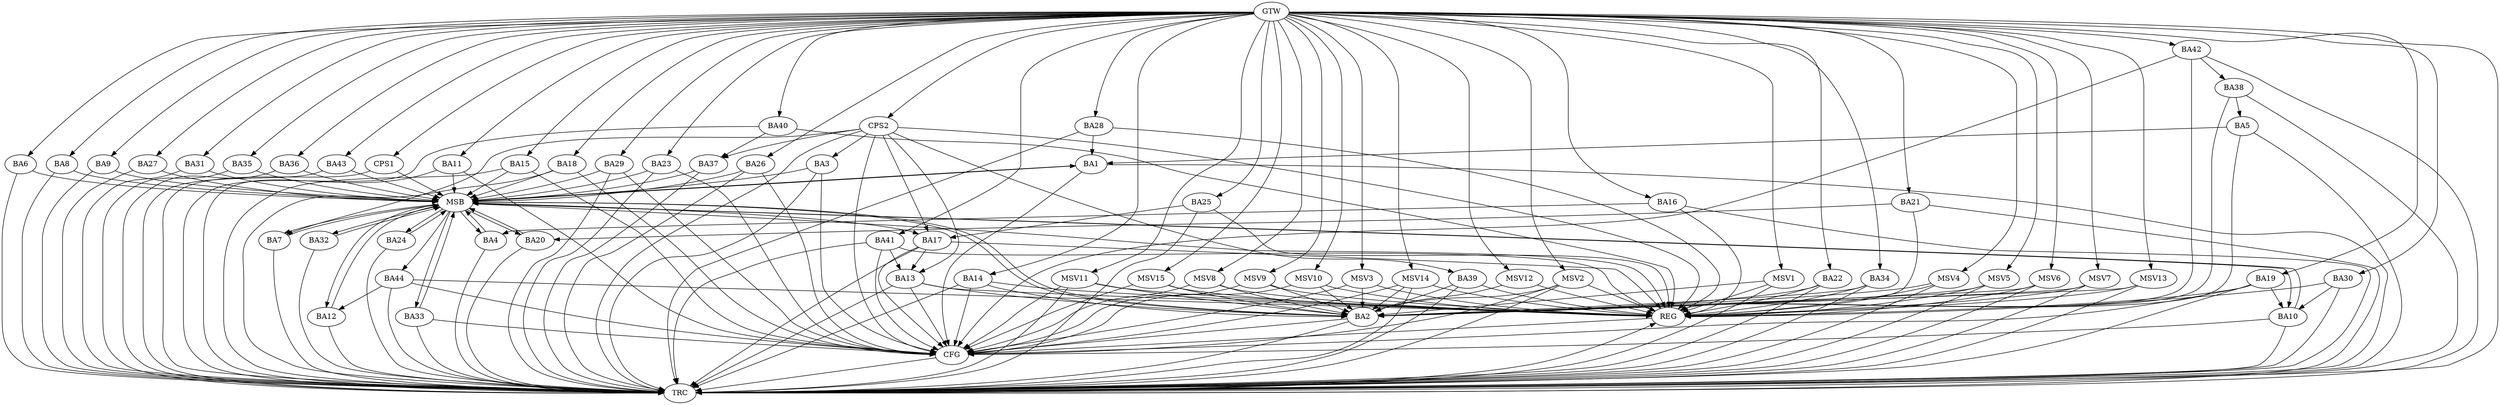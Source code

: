 strict digraph G {
  BA1 [ label="BA1" ];
  BA2 [ label="BA2" ];
  BA3 [ label="BA3" ];
  BA4 [ label="BA4" ];
  BA5 [ label="BA5" ];
  BA6 [ label="BA6" ];
  BA7 [ label="BA7" ];
  BA8 [ label="BA8" ];
  BA9 [ label="BA9" ];
  BA10 [ label="BA10" ];
  BA11 [ label="BA11" ];
  BA12 [ label="BA12" ];
  BA13 [ label="BA13" ];
  BA14 [ label="BA14" ];
  BA15 [ label="BA15" ];
  BA16 [ label="BA16" ];
  BA17 [ label="BA17" ];
  BA18 [ label="BA18" ];
  BA19 [ label="BA19" ];
  BA20 [ label="BA20" ];
  BA21 [ label="BA21" ];
  BA22 [ label="BA22" ];
  BA23 [ label="BA23" ];
  BA24 [ label="BA24" ];
  BA25 [ label="BA25" ];
  BA26 [ label="BA26" ];
  BA27 [ label="BA27" ];
  BA28 [ label="BA28" ];
  BA29 [ label="BA29" ];
  BA30 [ label="BA30" ];
  BA31 [ label="BA31" ];
  BA32 [ label="BA32" ];
  BA33 [ label="BA33" ];
  BA34 [ label="BA34" ];
  BA35 [ label="BA35" ];
  BA36 [ label="BA36" ];
  BA37 [ label="BA37" ];
  BA38 [ label="BA38" ];
  BA39 [ label="BA39" ];
  BA40 [ label="BA40" ];
  BA41 [ label="BA41" ];
  BA42 [ label="BA42" ];
  BA43 [ label="BA43" ];
  BA44 [ label="BA44" ];
  CPS1 [ label="CPS1" ];
  CPS2 [ label="CPS2" ];
  GTW [ label="GTW" ];
  REG [ label="REG" ];
  MSB [ label="MSB" ];
  CFG [ label="CFG" ];
  TRC [ label="TRC" ];
  MSV1 [ label="MSV1" ];
  MSV2 [ label="MSV2" ];
  MSV3 [ label="MSV3" ];
  MSV4 [ label="MSV4" ];
  MSV5 [ label="MSV5" ];
  MSV6 [ label="MSV6" ];
  MSV7 [ label="MSV7" ];
  MSV8 [ label="MSV8" ];
  MSV9 [ label="MSV9" ];
  MSV10 [ label="MSV10" ];
  MSV11 [ label="MSV11" ];
  MSV12 [ label="MSV12" ];
  MSV13 [ label="MSV13" ];
  MSV14 [ label="MSV14" ];
  MSV15 [ label="MSV15" ];
  BA5 -> BA1;
  BA13 -> BA2;
  BA14 -> BA2;
  BA16 -> BA4;
  BA17 -> BA13;
  BA19 -> BA10;
  BA21 -> BA20;
  BA22 -> BA2;
  BA25 -> BA17;
  BA28 -> BA1;
  BA30 -> BA10;
  BA34 -> BA2;
  BA38 -> BA5;
  BA39 -> BA2;
  BA40 -> BA37;
  BA41 -> BA13;
  BA42 -> BA38;
  BA44 -> BA12;
  CPS2 -> BA13;
  CPS2 -> BA37;
  CPS2 -> BA3;
  CPS2 -> BA7;
  CPS2 -> BA17;
  CPS2 -> BA39;
  GTW -> BA6;
  GTW -> BA8;
  GTW -> BA9;
  GTW -> BA11;
  GTW -> BA14;
  GTW -> BA15;
  GTW -> BA16;
  GTW -> BA18;
  GTW -> BA19;
  GTW -> BA21;
  GTW -> BA22;
  GTW -> BA23;
  GTW -> BA25;
  GTW -> BA26;
  GTW -> BA27;
  GTW -> BA28;
  GTW -> BA29;
  GTW -> BA30;
  GTW -> BA31;
  GTW -> BA34;
  GTW -> BA35;
  GTW -> BA36;
  GTW -> BA40;
  GTW -> BA41;
  GTW -> BA42;
  GTW -> BA43;
  GTW -> CPS1;
  GTW -> CPS2;
  BA5 -> REG;
  BA13 -> REG;
  BA14 -> REG;
  BA16 -> REG;
  BA17 -> REG;
  BA19 -> REG;
  BA21 -> REG;
  BA22 -> REG;
  BA25 -> REG;
  BA28 -> REG;
  BA30 -> REG;
  BA34 -> REG;
  BA38 -> REG;
  BA39 -> REG;
  BA40 -> REG;
  BA41 -> REG;
  BA42 -> REG;
  BA44 -> REG;
  CPS2 -> REG;
  BA1 -> MSB;
  MSB -> BA2;
  MSB -> REG;
  BA2 -> MSB;
  MSB -> BA1;
  BA3 -> MSB;
  BA4 -> MSB;
  BA6 -> MSB;
  BA7 -> MSB;
  BA8 -> MSB;
  MSB -> BA4;
  BA9 -> MSB;
  MSB -> BA7;
  BA10 -> MSB;
  BA11 -> MSB;
  BA12 -> MSB;
  BA15 -> MSB;
  BA18 -> MSB;
  MSB -> BA17;
  BA20 -> MSB;
  BA23 -> MSB;
  BA24 -> MSB;
  BA26 -> MSB;
  MSB -> BA24;
  BA27 -> MSB;
  BA29 -> MSB;
  BA31 -> MSB;
  MSB -> BA10;
  BA32 -> MSB;
  MSB -> BA20;
  BA33 -> MSB;
  BA35 -> MSB;
  BA36 -> MSB;
  BA37 -> MSB;
  MSB -> BA32;
  BA43 -> MSB;
  MSB -> BA12;
  CPS1 -> MSB;
  MSB -> BA33;
  MSB -> BA44;
  BA29 -> CFG;
  BA10 -> CFG;
  BA19 -> CFG;
  BA42 -> CFG;
  BA1 -> CFG;
  BA17 -> CFG;
  BA3 -> CFG;
  BA26 -> CFG;
  BA23 -> CFG;
  BA44 -> CFG;
  BA41 -> CFG;
  BA33 -> CFG;
  BA13 -> CFG;
  BA11 -> CFG;
  BA2 -> CFG;
  CPS2 -> CFG;
  BA15 -> CFG;
  BA18 -> CFG;
  BA14 -> CFG;
  REG -> CFG;
  BA1 -> TRC;
  BA2 -> TRC;
  BA3 -> TRC;
  BA4 -> TRC;
  BA5 -> TRC;
  BA6 -> TRC;
  BA7 -> TRC;
  BA8 -> TRC;
  BA9 -> TRC;
  BA10 -> TRC;
  BA11 -> TRC;
  BA12 -> TRC;
  BA13 -> TRC;
  BA14 -> TRC;
  BA15 -> TRC;
  BA16 -> TRC;
  BA17 -> TRC;
  BA18 -> TRC;
  BA19 -> TRC;
  BA20 -> TRC;
  BA21 -> TRC;
  BA22 -> TRC;
  BA23 -> TRC;
  BA24 -> TRC;
  BA25 -> TRC;
  BA26 -> TRC;
  BA27 -> TRC;
  BA28 -> TRC;
  BA29 -> TRC;
  BA30 -> TRC;
  BA31 -> TRC;
  BA32 -> TRC;
  BA33 -> TRC;
  BA34 -> TRC;
  BA35 -> TRC;
  BA36 -> TRC;
  BA37 -> TRC;
  BA38 -> TRC;
  BA39 -> TRC;
  BA40 -> TRC;
  BA41 -> TRC;
  BA42 -> TRC;
  BA43 -> TRC;
  BA44 -> TRC;
  CPS1 -> TRC;
  CPS2 -> TRC;
  GTW -> TRC;
  CFG -> TRC;
  TRC -> REG;
  MSV1 -> BA2;
  GTW -> MSV1;
  MSV1 -> REG;
  MSV1 -> TRC;
  MSV2 -> BA2;
  GTW -> MSV2;
  MSV2 -> REG;
  MSV2 -> TRC;
  MSV2 -> CFG;
  MSV3 -> BA2;
  GTW -> MSV3;
  MSV3 -> REG;
  MSV3 -> CFG;
  MSV4 -> BA2;
  GTW -> MSV4;
  MSV4 -> REG;
  MSV4 -> TRC;
  MSV5 -> BA2;
  MSV6 -> BA2;
  GTW -> MSV5;
  MSV5 -> REG;
  MSV5 -> TRC;
  GTW -> MSV6;
  MSV6 -> REG;
  MSV6 -> TRC;
  MSV7 -> BA2;
  MSV8 -> BA2;
  GTW -> MSV7;
  MSV7 -> REG;
  MSV7 -> TRC;
  GTW -> MSV8;
  MSV8 -> REG;
  MSV8 -> CFG;
  MSV9 -> BA2;
  MSV10 -> BA2;
  MSV11 -> BA2;
  MSV12 -> BA2;
  GTW -> MSV9;
  MSV9 -> REG;
  MSV9 -> CFG;
  GTW -> MSV10;
  MSV10 -> REG;
  MSV10 -> CFG;
  GTW -> MSV11;
  MSV11 -> REG;
  MSV11 -> TRC;
  MSV11 -> CFG;
  GTW -> MSV12;
  MSV12 -> REG;
  MSV13 -> BA2;
  MSV14 -> BA2;
  GTW -> MSV13;
  MSV13 -> REG;
  MSV13 -> TRC;
  GTW -> MSV14;
  MSV14 -> REG;
  MSV14 -> TRC;
  MSV14 -> CFG;
  MSV15 -> BA2;
  GTW -> MSV15;
  MSV15 -> REG;
  MSV15 -> CFG;
}
